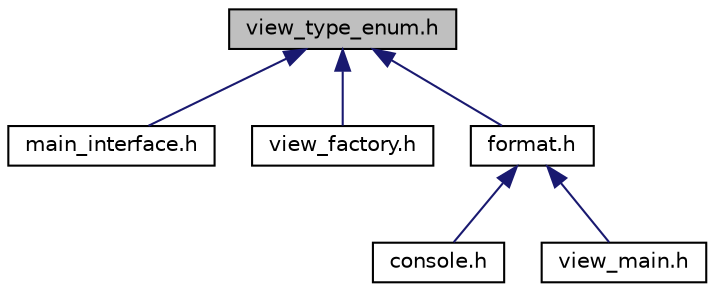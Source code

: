 digraph "view_type_enum.h"
{
 // LATEX_PDF_SIZE
  edge [fontname="Helvetica",fontsize="10",labelfontname="Helvetica",labelfontsize="10"];
  node [fontname="Helvetica",fontsize="10",shape=record];
  Node1 [label="view_type_enum.h",height=0.2,width=0.4,color="black", fillcolor="grey75", style="filled", fontcolor="black",tooltip=" "];
  Node1 -> Node2 [dir="back",color="midnightblue",fontsize="10",style="solid",fontname="Helvetica"];
  Node2 [label="main_interface.h",height=0.2,width=0.4,color="black", fillcolor="white", style="filled",URL="$main__interface_8h.html",tooltip=" "];
  Node1 -> Node3 [dir="back",color="midnightblue",fontsize="10",style="solid",fontname="Helvetica"];
  Node3 [label="view_factory.h",height=0.2,width=0.4,color="black", fillcolor="white", style="filled",URL="$view__factory_8h.html",tooltip=" "];
  Node1 -> Node4 [dir="back",color="midnightblue",fontsize="10",style="solid",fontname="Helvetica"];
  Node4 [label="format.h",height=0.2,width=0.4,color="black", fillcolor="white", style="filled",URL="$format_8h.html",tooltip=" "];
  Node4 -> Node5 [dir="back",color="midnightblue",fontsize="10",style="solid",fontname="Helvetica"];
  Node5 [label="console.h",height=0.2,width=0.4,color="black", fillcolor="white", style="filled",URL="$console_8h.html",tooltip=" "];
  Node4 -> Node6 [dir="back",color="midnightblue",fontsize="10",style="solid",fontname="Helvetica"];
  Node6 [label="view_main.h",height=0.2,width=0.4,color="black", fillcolor="white", style="filled",URL="$view__main_8h.html",tooltip="Main brains for the view. DO NOT INCLUDE. Include a viewCre_interface instead."];
}
